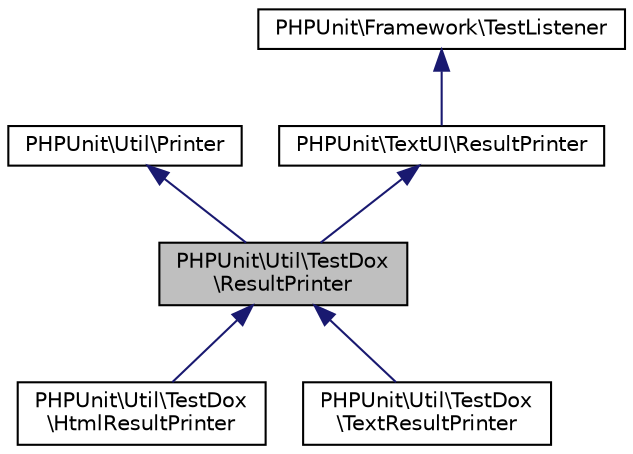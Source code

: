 digraph "PHPUnit\Util\TestDox\ResultPrinter"
{
  edge [fontname="Helvetica",fontsize="10",labelfontname="Helvetica",labelfontsize="10"];
  node [fontname="Helvetica",fontsize="10",shape=record];
  Node0 [label="PHPUnit\\Util\\TestDox\l\\ResultPrinter",height=0.2,width=0.4,color="black", fillcolor="grey75", style="filled", fontcolor="black"];
  Node1 -> Node0 [dir="back",color="midnightblue",fontsize="10",style="solid",fontname="Helvetica"];
  Node1 [label="PHPUnit\\Util\\Printer",height=0.2,width=0.4,color="black", fillcolor="white", style="filled",URL="$classPHPUnit_1_1Util_1_1Printer.html"];
  Node2 -> Node0 [dir="back",color="midnightblue",fontsize="10",style="solid",fontname="Helvetica"];
  Node2 [label="PHPUnit\\TextUI\\ResultPrinter",height=0.2,width=0.4,color="black", fillcolor="white", style="filled",URL="$interfacePHPUnit_1_1TextUI_1_1ResultPrinter.html"];
  Node3 -> Node2 [dir="back",color="midnightblue",fontsize="10",style="solid",fontname="Helvetica"];
  Node3 [label="PHPUnit\\Framework\\TestListener",height=0.2,width=0.4,color="black", fillcolor="white", style="filled",URL="$interfacePHPUnit_1_1Framework_1_1TestListener.html"];
  Node0 -> Node4 [dir="back",color="midnightblue",fontsize="10",style="solid",fontname="Helvetica"];
  Node4 [label="PHPUnit\\Util\\TestDox\l\\HtmlResultPrinter",height=0.2,width=0.4,color="black", fillcolor="white", style="filled",URL="$classPHPUnit_1_1Util_1_1TestDox_1_1HtmlResultPrinter.html"];
  Node0 -> Node5 [dir="back",color="midnightblue",fontsize="10",style="solid",fontname="Helvetica"];
  Node5 [label="PHPUnit\\Util\\TestDox\l\\TextResultPrinter",height=0.2,width=0.4,color="black", fillcolor="white", style="filled",URL="$classPHPUnit_1_1Util_1_1TestDox_1_1TextResultPrinter.html"];
}
